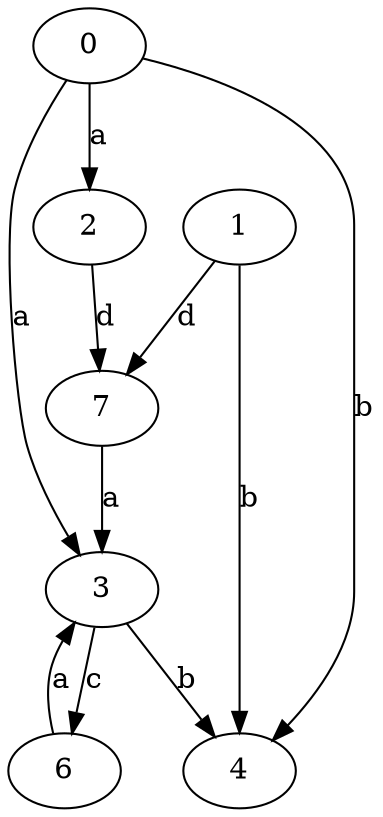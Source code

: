 strict digraph  {
2;
3;
4;
6;
7;
0;
1;
2 -> 7  [label=d];
3 -> 4  [label=b];
3 -> 6  [label=c];
6 -> 3  [label=a];
7 -> 3  [label=a];
0 -> 2  [label=a];
0 -> 3  [label=a];
0 -> 4  [label=b];
1 -> 4  [label=b];
1 -> 7  [label=d];
}
